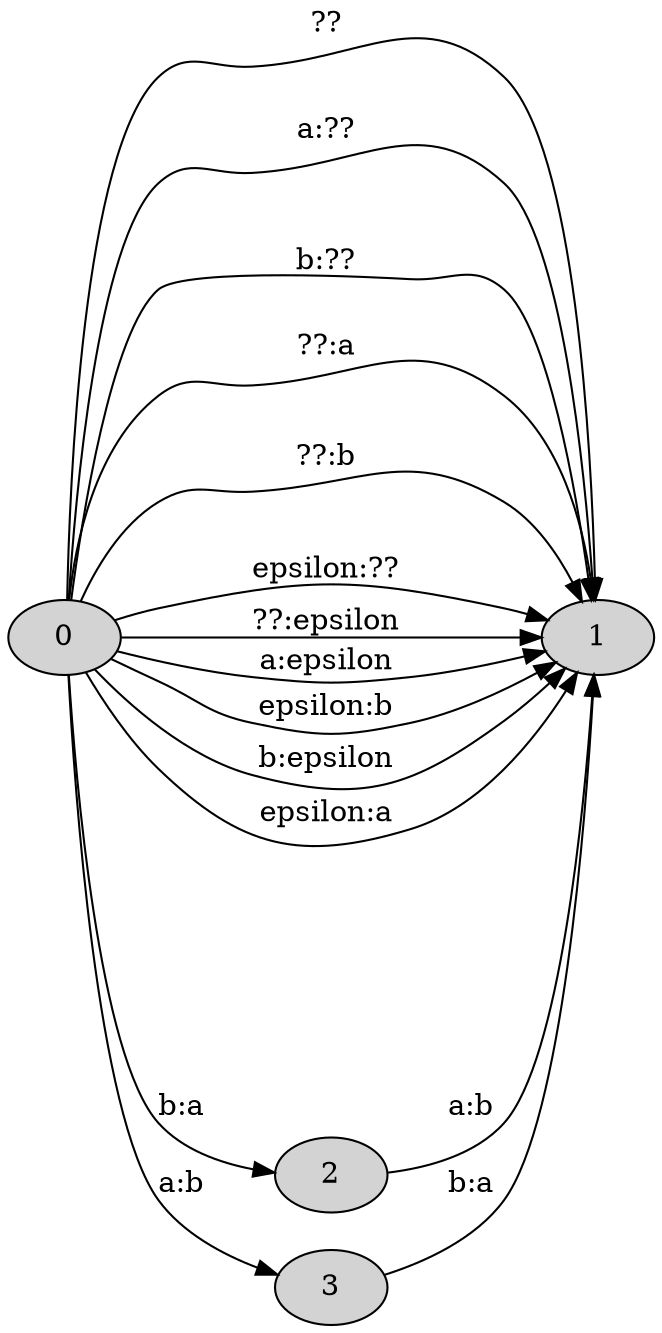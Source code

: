 // This graph generated with hfst-fst2txt blah
digraph H {
rankdir = LR;
node [style=filled] 0
0 -> 1 [label="?? "];
0 -> 1 [label="a:?? "];
0 -> 1 [label="b:?? "];
0 -> 1 [label="??:a "];
0 -> 1 [label="??:b "];
0 -> 1 [label="\epsilon:?? "];
0 -> 1 [label="??:\epsilon "];
0 -> 1 [label="a:\epsilon "];
0 -> 2 [label="b:a "];
0 -> 1 [label="\epsilon:b "];
0 -> 1 [label="b:\epsilon "];
0 -> 3 [label="a:b "];
0 -> 1 [label="\epsilon:a "];
node [shape=doublecircle,style=filled] 1
node [shape=doublecircle,style=filled] 2
2 -> 1 [label="a:b "];
node [shape=doublecircle,style=filled] 3
3 -> 1 [label="b:a "];
}

